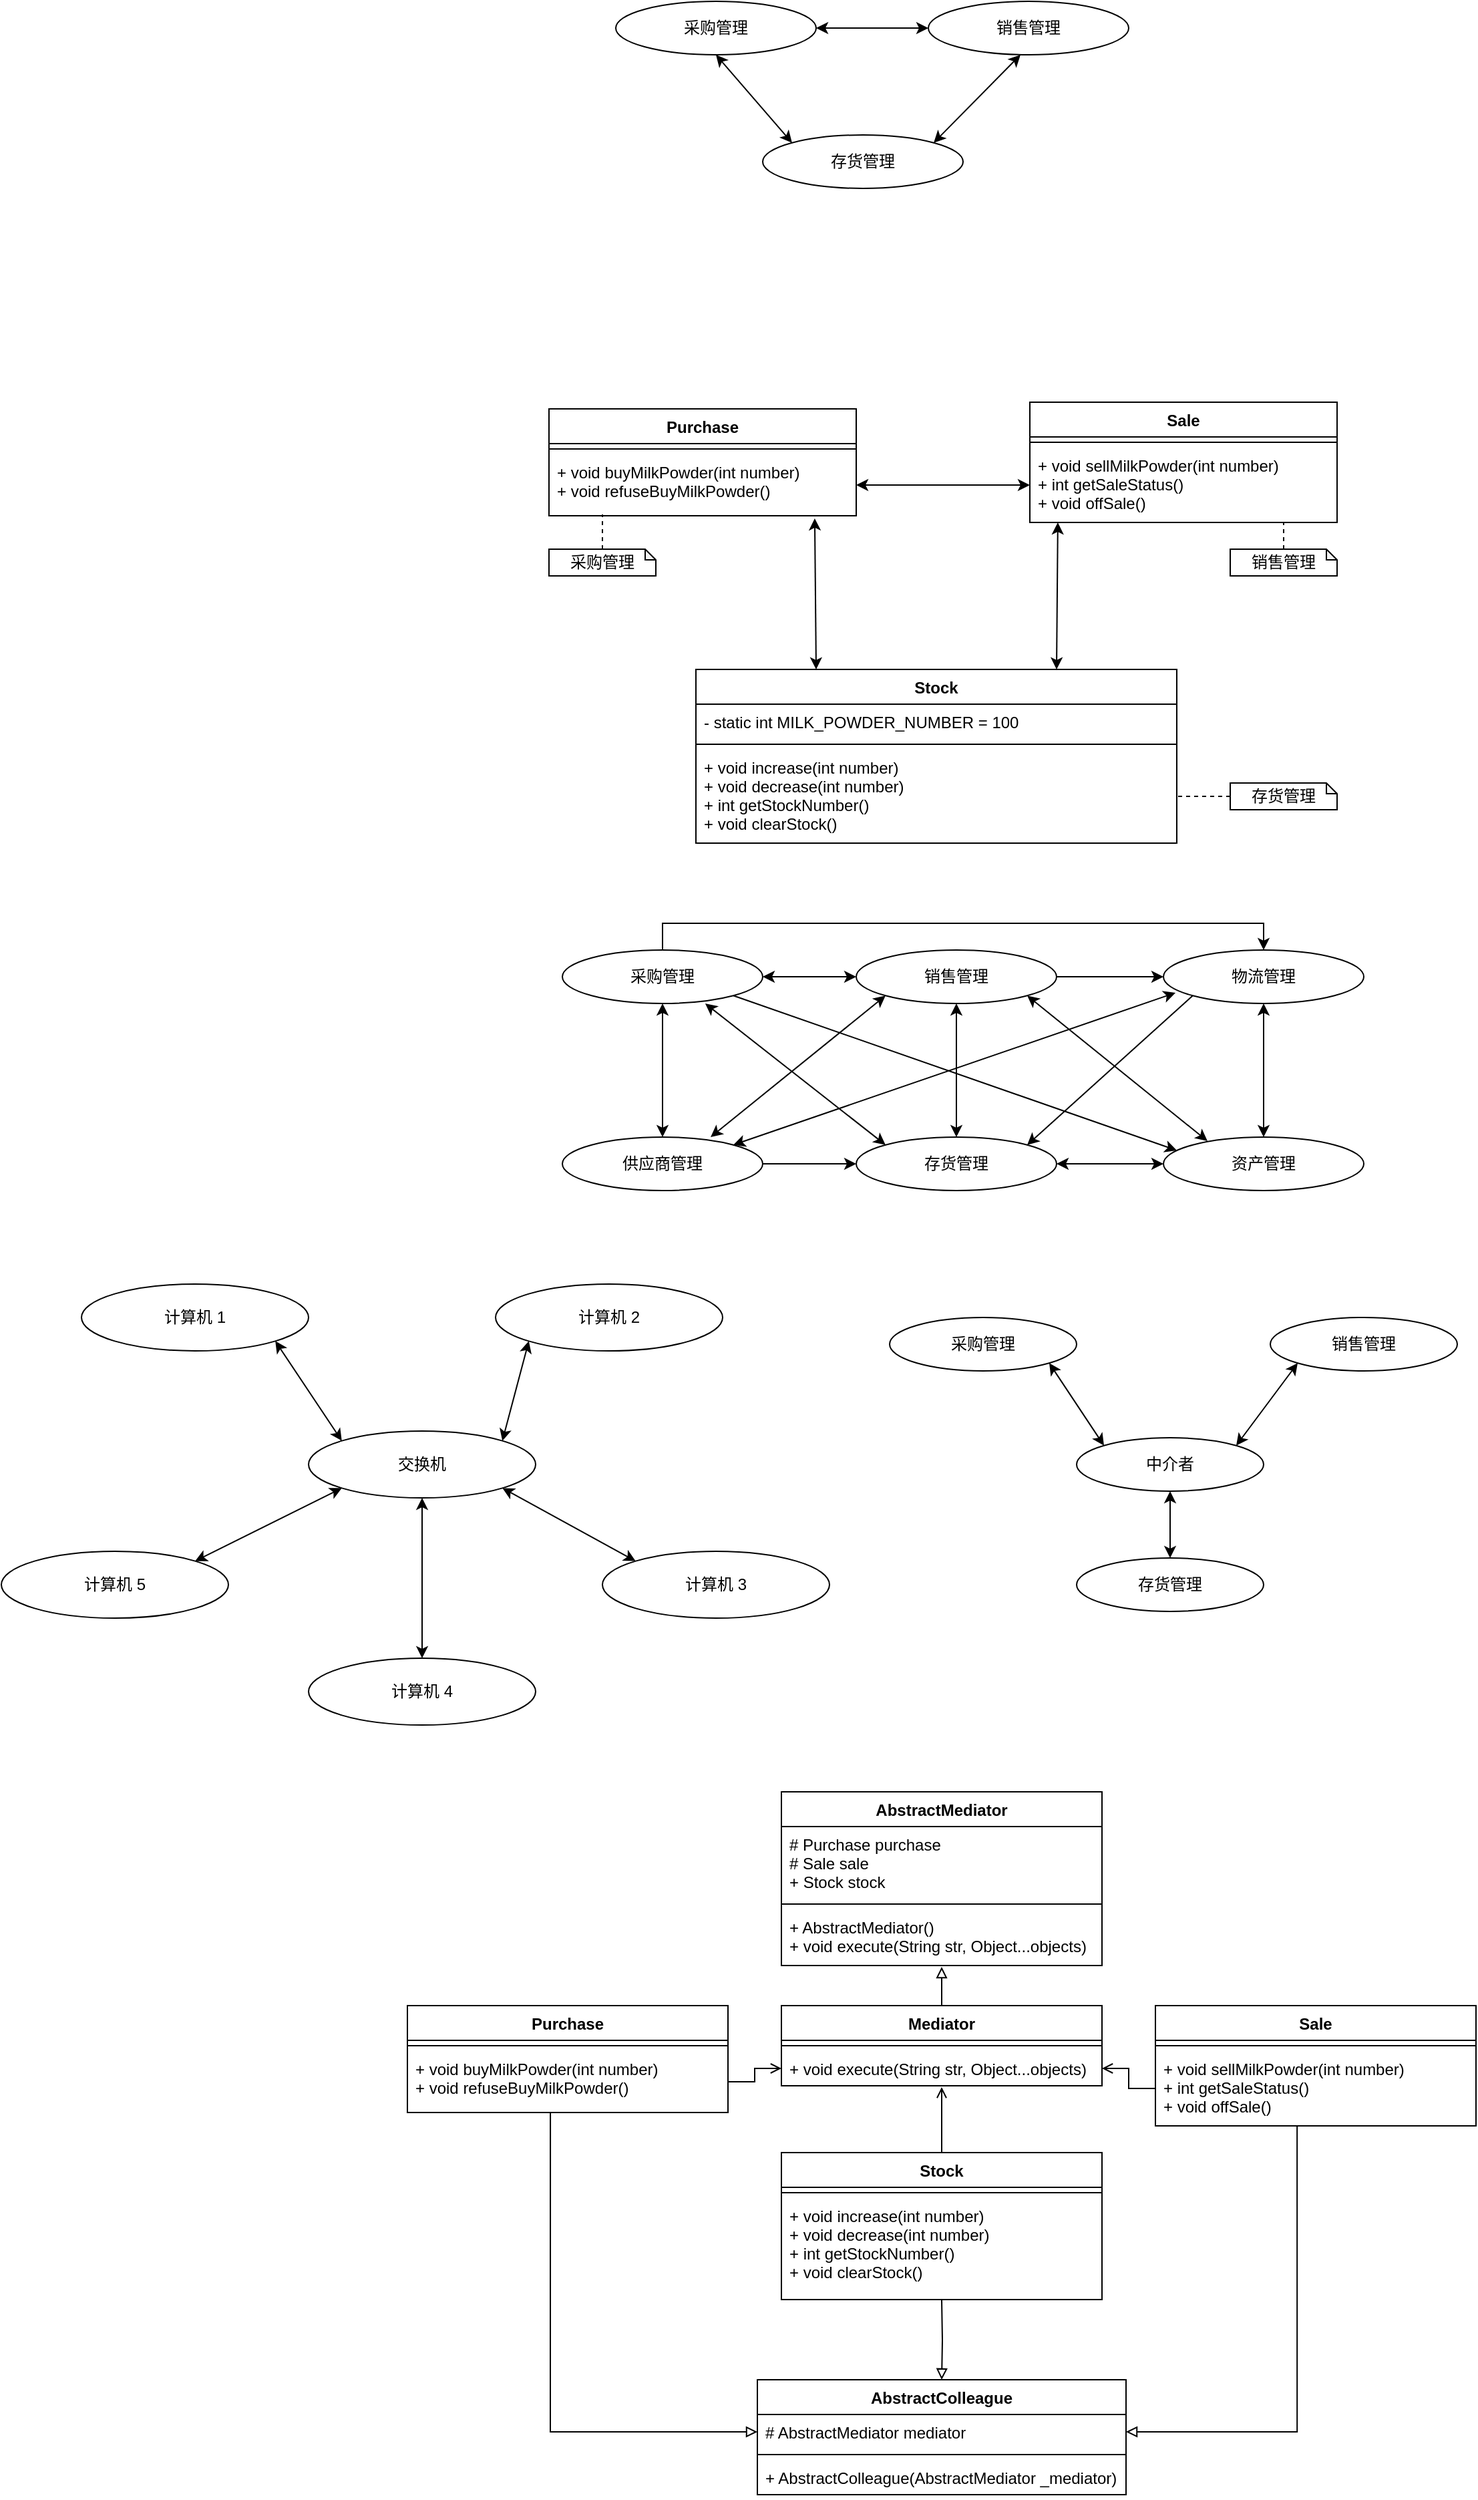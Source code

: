 <mxfile version="15.4.0" type="device"><diagram id="sCrCUdc8x4Oq8jGEpbN9" name="第 1 页"><mxGraphModel dx="1933" dy="997" grid="1" gridSize="10" guides="1" tooltips="1" connect="1" arrows="1" fold="1" page="1" pageScale="1" pageWidth="827" pageHeight="1169" math="0" shadow="0"><root><mxCell id="0"/><mxCell id="1" parent="0"/><mxCell id="Zs48E57jECgjdJ1TAyNr-6" style="edgeStyle=none;rounded=0;orthogonalLoop=1;jettySize=auto;html=1;exitX=0.5;exitY=1;exitDx=0;exitDy=0;entryX=0;entryY=0;entryDx=0;entryDy=0;startArrow=classic;startFill=1;" parent="1" source="Zs48E57jECgjdJ1TAyNr-1" target="Zs48E57jECgjdJ1TAyNr-3" edge="1"><mxGeometry relative="1" as="geometry"/></mxCell><mxCell id="Zs48E57jECgjdJ1TAyNr-7" style="edgeStyle=none;rounded=0;orthogonalLoop=1;jettySize=auto;html=1;exitX=1;exitY=0.5;exitDx=0;exitDy=0;entryX=0;entryY=0.5;entryDx=0;entryDy=0;startArrow=classic;startFill=1;" parent="1" source="Zs48E57jECgjdJ1TAyNr-1" target="Zs48E57jECgjdJ1TAyNr-2" edge="1"><mxGeometry relative="1" as="geometry"/></mxCell><mxCell id="Zs48E57jECgjdJ1TAyNr-1" value="采购管理" style="ellipse;whiteSpace=wrap;html=1;" parent="1" vertex="1"><mxGeometry x="170" y="70" width="150" height="40" as="geometry"/></mxCell><mxCell id="Zs48E57jECgjdJ1TAyNr-2" value="销售管理" style="ellipse;whiteSpace=wrap;html=1;" parent="1" vertex="1"><mxGeometry x="404" y="70" width="150" height="40" as="geometry"/></mxCell><mxCell id="Zs48E57jECgjdJ1TAyNr-5" style="rounded=0;orthogonalLoop=1;jettySize=auto;html=1;exitX=1;exitY=0;exitDx=0;exitDy=0;entryX=0.46;entryY=1;entryDx=0;entryDy=0;entryPerimeter=0;startArrow=classic;startFill=1;" parent="1" source="Zs48E57jECgjdJ1TAyNr-3" target="Zs48E57jECgjdJ1TAyNr-2" edge="1"><mxGeometry relative="1" as="geometry"/></mxCell><mxCell id="Zs48E57jECgjdJ1TAyNr-3" value="存货管理" style="ellipse;whiteSpace=wrap;html=1;" parent="1" vertex="1"><mxGeometry x="280" y="170" width="150" height="40" as="geometry"/></mxCell><mxCell id="Zs48E57jECgjdJ1TAyNr-8" value="Purchase" style="swimlane;fontStyle=1;align=center;verticalAlign=top;childLayout=stackLayout;horizontal=1;startSize=26;horizontalStack=0;resizeParent=1;resizeParentMax=0;resizeLast=0;collapsible=1;marginBottom=0;" parent="1" vertex="1"><mxGeometry x="120" y="375" width="230" height="80" as="geometry"/></mxCell><mxCell id="Zs48E57jECgjdJ1TAyNr-10" value="" style="line;strokeWidth=1;fillColor=none;align=left;verticalAlign=middle;spacingTop=-1;spacingLeft=3;spacingRight=3;rotatable=0;labelPosition=right;points=[];portConstraint=eastwest;" parent="Zs48E57jECgjdJ1TAyNr-8" vertex="1"><mxGeometry y="26" width="230" height="8" as="geometry"/></mxCell><mxCell id="Zs48E57jECgjdJ1TAyNr-11" value="+ void buyMilkPowder(int number)&#10;+ void refuseBuyMilkPowder()" style="text;strokeColor=none;fillColor=none;align=left;verticalAlign=top;spacingLeft=4;spacingRight=4;overflow=hidden;rotatable=0;points=[[0,0.5],[1,0.5]];portConstraint=eastwest;" parent="Zs48E57jECgjdJ1TAyNr-8" vertex="1"><mxGeometry y="34" width="230" height="46" as="geometry"/></mxCell><mxCell id="Zs48E57jECgjdJ1TAyNr-12" value="Sale" style="swimlane;fontStyle=1;align=center;verticalAlign=top;childLayout=stackLayout;horizontal=1;startSize=26;horizontalStack=0;resizeParent=1;resizeParentMax=0;resizeLast=0;collapsible=1;marginBottom=0;" parent="1" vertex="1"><mxGeometry x="480" y="370" width="230" height="90" as="geometry"/></mxCell><mxCell id="Zs48E57jECgjdJ1TAyNr-13" value="" style="line;strokeWidth=1;fillColor=none;align=left;verticalAlign=middle;spacingTop=-1;spacingLeft=3;spacingRight=3;rotatable=0;labelPosition=right;points=[];portConstraint=eastwest;" parent="Zs48E57jECgjdJ1TAyNr-12" vertex="1"><mxGeometry y="26" width="230" height="8" as="geometry"/></mxCell><mxCell id="Zs48E57jECgjdJ1TAyNr-14" value="+ void sellMilkPowder(int number)&#10;+ int getSaleStatus()&#10;+ void offSale()" style="text;strokeColor=none;fillColor=none;align=left;verticalAlign=top;spacingLeft=4;spacingRight=4;overflow=hidden;rotatable=0;points=[[0,0.5],[1,0.5]];portConstraint=eastwest;" parent="Zs48E57jECgjdJ1TAyNr-12" vertex="1"><mxGeometry y="34" width="230" height="56" as="geometry"/></mxCell><mxCell id="Zs48E57jECgjdJ1TAyNr-23" style="edgeStyle=none;rounded=0;orthogonalLoop=1;jettySize=auto;html=1;exitX=0.75;exitY=0;exitDx=0;exitDy=0;entryX=0.091;entryY=1;entryDx=0;entryDy=0;entryPerimeter=0;startArrow=classic;startFill=1;" parent="1" source="Zs48E57jECgjdJ1TAyNr-18" target="Zs48E57jECgjdJ1TAyNr-14" edge="1"><mxGeometry relative="1" as="geometry"/></mxCell><mxCell id="Zs48E57jECgjdJ1TAyNr-25" style="edgeStyle=none;rounded=0;orthogonalLoop=1;jettySize=auto;html=1;exitX=0.25;exitY=0;exitDx=0;exitDy=0;entryX=0.865;entryY=1.043;entryDx=0;entryDy=0;entryPerimeter=0;startArrow=classic;startFill=1;" parent="1" source="Zs48E57jECgjdJ1TAyNr-18" target="Zs48E57jECgjdJ1TAyNr-11" edge="1"><mxGeometry relative="1" as="geometry"/></mxCell><mxCell id="Zs48E57jECgjdJ1TAyNr-18" value="Stock" style="swimlane;fontStyle=1;align=center;verticalAlign=top;childLayout=stackLayout;horizontal=1;startSize=26;horizontalStack=0;resizeParent=1;resizeParentMax=0;resizeLast=0;collapsible=1;marginBottom=0;" parent="1" vertex="1"><mxGeometry x="230" y="570" width="360" height="130" as="geometry"/></mxCell><mxCell id="Zs48E57jECgjdJ1TAyNr-19" value="- static int MILK_POWDER_NUMBER = 100" style="text;strokeColor=none;fillColor=none;align=left;verticalAlign=top;spacingLeft=4;spacingRight=4;overflow=hidden;rotatable=0;points=[[0,0.5],[1,0.5]];portConstraint=eastwest;" parent="Zs48E57jECgjdJ1TAyNr-18" vertex="1"><mxGeometry y="26" width="360" height="26" as="geometry"/></mxCell><mxCell id="Zs48E57jECgjdJ1TAyNr-20" value="" style="line;strokeWidth=1;fillColor=none;align=left;verticalAlign=middle;spacingTop=-1;spacingLeft=3;spacingRight=3;rotatable=0;labelPosition=right;points=[];portConstraint=eastwest;" parent="Zs48E57jECgjdJ1TAyNr-18" vertex="1"><mxGeometry y="52" width="360" height="8" as="geometry"/></mxCell><mxCell id="Zs48E57jECgjdJ1TAyNr-21" value="+ void increase(int number)&#10;+ void decrease(int number)&#10;+ int getStockNumber()&#10;+ void clearStock()" style="text;strokeColor=none;fillColor=none;align=left;verticalAlign=top;spacingLeft=4;spacingRight=4;overflow=hidden;rotatable=0;points=[[0,0.5],[1,0.5]];portConstraint=eastwest;" parent="Zs48E57jECgjdJ1TAyNr-18" vertex="1"><mxGeometry y="60" width="360" height="70" as="geometry"/></mxCell><mxCell id="Zs48E57jECgjdJ1TAyNr-22" style="edgeStyle=none;rounded=0;orthogonalLoop=1;jettySize=auto;html=1;exitX=1;exitY=0.5;exitDx=0;exitDy=0;startArrow=classic;startFill=1;" parent="1" source="Zs48E57jECgjdJ1TAyNr-11" target="Zs48E57jECgjdJ1TAyNr-14" edge="1"><mxGeometry relative="1" as="geometry"/></mxCell><mxCell id="Zs48E57jECgjdJ1TAyNr-29" style="edgeStyle=none;rounded=0;orthogonalLoop=1;jettySize=auto;html=1;exitX=0.5;exitY=0;exitDx=0;exitDy=0;exitPerimeter=0;entryX=0.174;entryY=0.978;entryDx=0;entryDy=0;entryPerimeter=0;startArrow=none;startFill=0;dashed=1;endArrow=none;endFill=0;" parent="1" source="Zs48E57jECgjdJ1TAyNr-28" target="Zs48E57jECgjdJ1TAyNr-11" edge="1"><mxGeometry relative="1" as="geometry"/></mxCell><mxCell id="Zs48E57jECgjdJ1TAyNr-28" value="采购管理" style="shape=note;whiteSpace=wrap;html=1;backgroundOutline=1;darkOpacity=0.05;size=8;" parent="1" vertex="1"><mxGeometry x="120" y="480" width="80" height="20" as="geometry"/></mxCell><mxCell id="Zs48E57jECgjdJ1TAyNr-32" style="edgeStyle=none;rounded=0;orthogonalLoop=1;jettySize=auto;html=1;exitX=0.5;exitY=0;exitDx=0;exitDy=0;exitPerimeter=0;entryX=0.826;entryY=1;entryDx=0;entryDy=0;entryPerimeter=0;dashed=1;startArrow=none;startFill=0;endArrow=none;endFill=0;" parent="1" source="Zs48E57jECgjdJ1TAyNr-30" target="Zs48E57jECgjdJ1TAyNr-14" edge="1"><mxGeometry relative="1" as="geometry"/></mxCell><mxCell id="Zs48E57jECgjdJ1TAyNr-30" value="销售管理" style="shape=note;whiteSpace=wrap;html=1;backgroundOutline=1;darkOpacity=0.05;size=8;" parent="1" vertex="1"><mxGeometry x="630" y="480" width="80" height="20" as="geometry"/></mxCell><mxCell id="Zs48E57jECgjdJ1TAyNr-33" style="edgeStyle=none;rounded=0;orthogonalLoop=1;jettySize=auto;html=1;exitX=0;exitY=0.5;exitDx=0;exitDy=0;exitPerimeter=0;entryX=1;entryY=0.5;entryDx=0;entryDy=0;dashed=1;startArrow=none;startFill=0;endArrow=none;endFill=0;" parent="1" source="Zs48E57jECgjdJ1TAyNr-31" target="Zs48E57jECgjdJ1TAyNr-21" edge="1"><mxGeometry relative="1" as="geometry"/></mxCell><mxCell id="Zs48E57jECgjdJ1TAyNr-31" value="存货管理" style="shape=note;whiteSpace=wrap;html=1;backgroundOutline=1;darkOpacity=0.05;size=8;" parent="1" vertex="1"><mxGeometry x="630" y="655" width="80" height="20" as="geometry"/></mxCell><mxCell id="59_qnsPRVaMqmeDLjK7_-13" style="edgeStyle=orthogonalEdgeStyle;rounded=0;orthogonalLoop=1;jettySize=auto;html=1;exitX=0.5;exitY=0;exitDx=0;exitDy=0;entryX=0.5;entryY=0;entryDx=0;entryDy=0;startArrow=none;startFill=0;" edge="1" parent="1" source="59_qnsPRVaMqmeDLjK7_-3" target="59_qnsPRVaMqmeDLjK7_-6"><mxGeometry relative="1" as="geometry"/></mxCell><mxCell id="59_qnsPRVaMqmeDLjK7_-16" style="edgeStyle=none;rounded=0;orthogonalLoop=1;jettySize=auto;html=1;exitX=1;exitY=1;exitDx=0;exitDy=0;entryX=0.067;entryY=0.25;entryDx=0;entryDy=0;entryPerimeter=0;startArrow=none;startFill=0;" edge="1" parent="1" source="59_qnsPRVaMqmeDLjK7_-3" target="59_qnsPRVaMqmeDLjK7_-9"><mxGeometry relative="1" as="geometry"/></mxCell><mxCell id="59_qnsPRVaMqmeDLjK7_-17" style="edgeStyle=none;rounded=0;orthogonalLoop=1;jettySize=auto;html=1;exitX=0.5;exitY=1;exitDx=0;exitDy=0;entryX=0.5;entryY=0;entryDx=0;entryDy=0;startArrow=classic;startFill=1;" edge="1" parent="1" source="59_qnsPRVaMqmeDLjK7_-3" target="59_qnsPRVaMqmeDLjK7_-7"><mxGeometry relative="1" as="geometry"/></mxCell><mxCell id="59_qnsPRVaMqmeDLjK7_-18" style="edgeStyle=none;rounded=0;orthogonalLoop=1;jettySize=auto;html=1;exitX=1;exitY=0.5;exitDx=0;exitDy=0;startArrow=classic;startFill=1;" edge="1" parent="1" source="59_qnsPRVaMqmeDLjK7_-3" target="59_qnsPRVaMqmeDLjK7_-4"><mxGeometry relative="1" as="geometry"/></mxCell><mxCell id="59_qnsPRVaMqmeDLjK7_-3" value="采购管理" style="ellipse;whiteSpace=wrap;html=1;" vertex="1" parent="1"><mxGeometry x="130" y="780" width="150" height="40" as="geometry"/></mxCell><mxCell id="59_qnsPRVaMqmeDLjK7_-14" style="edgeStyle=orthogonalEdgeStyle;rounded=0;orthogonalLoop=1;jettySize=auto;html=1;exitX=1;exitY=0.5;exitDx=0;exitDy=0;entryX=0;entryY=0.5;entryDx=0;entryDy=0;startArrow=none;startFill=0;" edge="1" parent="1" source="59_qnsPRVaMqmeDLjK7_-4" target="59_qnsPRVaMqmeDLjK7_-6"><mxGeometry relative="1" as="geometry"/></mxCell><mxCell id="59_qnsPRVaMqmeDLjK7_-20" style="edgeStyle=none;rounded=0;orthogonalLoop=1;jettySize=auto;html=1;exitX=0.5;exitY=1;exitDx=0;exitDy=0;entryX=0.5;entryY=0;entryDx=0;entryDy=0;startArrow=classic;startFill=1;" edge="1" parent="1" source="59_qnsPRVaMqmeDLjK7_-4" target="59_qnsPRVaMqmeDLjK7_-8"><mxGeometry relative="1" as="geometry"/></mxCell><mxCell id="59_qnsPRVaMqmeDLjK7_-24" style="edgeStyle=none;rounded=0;orthogonalLoop=1;jettySize=auto;html=1;exitX=1;exitY=1;exitDx=0;exitDy=0;entryX=0.22;entryY=0.075;entryDx=0;entryDy=0;entryPerimeter=0;startArrow=classic;startFill=1;" edge="1" parent="1" source="59_qnsPRVaMqmeDLjK7_-4" target="59_qnsPRVaMqmeDLjK7_-9"><mxGeometry relative="1" as="geometry"/></mxCell><mxCell id="59_qnsPRVaMqmeDLjK7_-4" value="销售管理" style="ellipse;whiteSpace=wrap;html=1;" vertex="1" parent="1"><mxGeometry x="350" y="780" width="150" height="40" as="geometry"/></mxCell><mxCell id="59_qnsPRVaMqmeDLjK7_-15" style="rounded=0;orthogonalLoop=1;jettySize=auto;html=1;exitX=0;exitY=1;exitDx=0;exitDy=0;entryX=1;entryY=0;entryDx=0;entryDy=0;startArrow=none;startFill=0;" edge="1" parent="1" source="59_qnsPRVaMqmeDLjK7_-6" target="59_qnsPRVaMqmeDLjK7_-8"><mxGeometry relative="1" as="geometry"/></mxCell><mxCell id="59_qnsPRVaMqmeDLjK7_-23" style="edgeStyle=none;rounded=0;orthogonalLoop=1;jettySize=auto;html=1;exitX=0.5;exitY=1;exitDx=0;exitDy=0;entryX=0.5;entryY=0;entryDx=0;entryDy=0;startArrow=classic;startFill=1;" edge="1" parent="1" source="59_qnsPRVaMqmeDLjK7_-6" target="59_qnsPRVaMqmeDLjK7_-9"><mxGeometry relative="1" as="geometry"/></mxCell><mxCell id="59_qnsPRVaMqmeDLjK7_-6" value="物流管理" style="ellipse;whiteSpace=wrap;html=1;" vertex="1" parent="1"><mxGeometry x="580" y="780" width="150" height="40" as="geometry"/></mxCell><mxCell id="59_qnsPRVaMqmeDLjK7_-12" style="edgeStyle=orthogonalEdgeStyle;rounded=0;orthogonalLoop=1;jettySize=auto;html=1;exitX=1;exitY=0.5;exitDx=0;exitDy=0;entryX=0;entryY=0.5;entryDx=0;entryDy=0;startArrow=none;startFill=0;" edge="1" parent="1" source="59_qnsPRVaMqmeDLjK7_-7" target="59_qnsPRVaMqmeDLjK7_-8"><mxGeometry relative="1" as="geometry"/></mxCell><mxCell id="59_qnsPRVaMqmeDLjK7_-21" style="edgeStyle=none;rounded=0;orthogonalLoop=1;jettySize=auto;html=1;exitX=0.74;exitY=0;exitDx=0;exitDy=0;entryX=0;entryY=1;entryDx=0;entryDy=0;startArrow=classic;startFill=1;exitPerimeter=0;" edge="1" parent="1" source="59_qnsPRVaMqmeDLjK7_-7" target="59_qnsPRVaMqmeDLjK7_-4"><mxGeometry relative="1" as="geometry"/></mxCell><mxCell id="59_qnsPRVaMqmeDLjK7_-22" style="edgeStyle=none;rounded=0;orthogonalLoop=1;jettySize=auto;html=1;exitX=1;exitY=0;exitDx=0;exitDy=0;entryX=0.06;entryY=0.8;entryDx=0;entryDy=0;entryPerimeter=0;startArrow=classic;startFill=1;" edge="1" parent="1" source="59_qnsPRVaMqmeDLjK7_-7" target="59_qnsPRVaMqmeDLjK7_-6"><mxGeometry relative="1" as="geometry"/></mxCell><mxCell id="59_qnsPRVaMqmeDLjK7_-7" value="供应商管理" style="ellipse;whiteSpace=wrap;html=1;" vertex="1" parent="1"><mxGeometry x="130" y="920" width="150" height="40" as="geometry"/></mxCell><mxCell id="59_qnsPRVaMqmeDLjK7_-10" style="edgeStyle=orthogonalEdgeStyle;rounded=0;orthogonalLoop=1;jettySize=auto;html=1;exitX=1;exitY=0.5;exitDx=0;exitDy=0;entryX=0;entryY=0.5;entryDx=0;entryDy=0;startArrow=classic;startFill=1;" edge="1" parent="1" source="59_qnsPRVaMqmeDLjK7_-8" target="59_qnsPRVaMqmeDLjK7_-9"><mxGeometry relative="1" as="geometry"/></mxCell><mxCell id="59_qnsPRVaMqmeDLjK7_-19" style="edgeStyle=none;rounded=0;orthogonalLoop=1;jettySize=auto;html=1;exitX=0;exitY=0;exitDx=0;exitDy=0;entryX=0.713;entryY=1;entryDx=0;entryDy=0;entryPerimeter=0;startArrow=classic;startFill=1;" edge="1" parent="1" source="59_qnsPRVaMqmeDLjK7_-8" target="59_qnsPRVaMqmeDLjK7_-3"><mxGeometry relative="1" as="geometry"/></mxCell><mxCell id="59_qnsPRVaMqmeDLjK7_-8" value="存货管理" style="ellipse;whiteSpace=wrap;html=1;" vertex="1" parent="1"><mxGeometry x="350" y="920" width="150" height="40" as="geometry"/></mxCell><mxCell id="59_qnsPRVaMqmeDLjK7_-9" value="资产管理" style="ellipse;whiteSpace=wrap;html=1;" vertex="1" parent="1"><mxGeometry x="580" y="920" width="150" height="40" as="geometry"/></mxCell><mxCell id="59_qnsPRVaMqmeDLjK7_-31" style="edgeStyle=none;rounded=0;orthogonalLoop=1;jettySize=auto;html=1;exitX=0.5;exitY=1;exitDx=0;exitDy=0;entryX=0.5;entryY=0;entryDx=0;entryDy=0;startArrow=classic;startFill=1;" edge="1" parent="1" source="59_qnsPRVaMqmeDLjK7_-25" target="59_qnsPRVaMqmeDLjK7_-30"><mxGeometry relative="1" as="geometry"/></mxCell><mxCell id="59_qnsPRVaMqmeDLjK7_-35" style="edgeStyle=none;rounded=0;orthogonalLoop=1;jettySize=auto;html=1;exitX=1;exitY=1;exitDx=0;exitDy=0;entryX=0;entryY=0;entryDx=0;entryDy=0;startArrow=classic;startFill=1;" edge="1" parent="1" source="59_qnsPRVaMqmeDLjK7_-25" target="59_qnsPRVaMqmeDLjK7_-28"><mxGeometry relative="1" as="geometry"/></mxCell><mxCell id="59_qnsPRVaMqmeDLjK7_-25" value="交换机" style="ellipse;whiteSpace=wrap;html=1;" vertex="1" parent="1"><mxGeometry x="-60" y="1140" width="170" height="50" as="geometry"/></mxCell><mxCell id="59_qnsPRVaMqmeDLjK7_-33" style="edgeStyle=none;rounded=0;orthogonalLoop=1;jettySize=auto;html=1;exitX=1;exitY=1;exitDx=0;exitDy=0;entryX=0;entryY=0;entryDx=0;entryDy=0;startArrow=classic;startFill=1;" edge="1" parent="1" source="59_qnsPRVaMqmeDLjK7_-26" target="59_qnsPRVaMqmeDLjK7_-25"><mxGeometry relative="1" as="geometry"/></mxCell><mxCell id="59_qnsPRVaMqmeDLjK7_-26" value="计算机 1" style="ellipse;whiteSpace=wrap;html=1;" vertex="1" parent="1"><mxGeometry x="-230" y="1030" width="170" height="50" as="geometry"/></mxCell><mxCell id="59_qnsPRVaMqmeDLjK7_-34" style="edgeStyle=none;rounded=0;orthogonalLoop=1;jettySize=auto;html=1;exitX=0;exitY=1;exitDx=0;exitDy=0;entryX=1;entryY=0;entryDx=0;entryDy=0;startArrow=classic;startFill=1;" edge="1" parent="1" source="59_qnsPRVaMqmeDLjK7_-27" target="59_qnsPRVaMqmeDLjK7_-25"><mxGeometry relative="1" as="geometry"/></mxCell><mxCell id="59_qnsPRVaMqmeDLjK7_-27" value="计算机 2" style="ellipse;whiteSpace=wrap;html=1;" vertex="1" parent="1"><mxGeometry x="80" y="1030" width="170" height="50" as="geometry"/></mxCell><mxCell id="59_qnsPRVaMqmeDLjK7_-28" value="计算机 3" style="ellipse;whiteSpace=wrap;html=1;" vertex="1" parent="1"><mxGeometry x="160" y="1230" width="170" height="50" as="geometry"/></mxCell><mxCell id="59_qnsPRVaMqmeDLjK7_-32" style="edgeStyle=none;rounded=0;orthogonalLoop=1;jettySize=auto;html=1;exitX=1;exitY=0;exitDx=0;exitDy=0;entryX=0;entryY=1;entryDx=0;entryDy=0;startArrow=classic;startFill=1;" edge="1" parent="1" source="59_qnsPRVaMqmeDLjK7_-29" target="59_qnsPRVaMqmeDLjK7_-25"><mxGeometry relative="1" as="geometry"/></mxCell><mxCell id="59_qnsPRVaMqmeDLjK7_-29" value="计算机 5" style="ellipse;whiteSpace=wrap;html=1;" vertex="1" parent="1"><mxGeometry x="-290" y="1230" width="170" height="50" as="geometry"/></mxCell><mxCell id="59_qnsPRVaMqmeDLjK7_-30" value="计算机 4" style="ellipse;whiteSpace=wrap;html=1;" vertex="1" parent="1"><mxGeometry x="-60" y="1310" width="170" height="50" as="geometry"/></mxCell><mxCell id="59_qnsPRVaMqmeDLjK7_-40" style="edgeStyle=none;rounded=0;orthogonalLoop=1;jettySize=auto;html=1;exitX=0.5;exitY=1;exitDx=0;exitDy=0;entryX=0.5;entryY=0;entryDx=0;entryDy=0;startArrow=classic;startFill=1;" edge="1" parent="1" source="59_qnsPRVaMqmeDLjK7_-36" target="59_qnsPRVaMqmeDLjK7_-39"><mxGeometry relative="1" as="geometry"/></mxCell><mxCell id="59_qnsPRVaMqmeDLjK7_-36" value="中介者" style="ellipse;whiteSpace=wrap;html=1;" vertex="1" parent="1"><mxGeometry x="515" y="1145" width="140" height="40" as="geometry"/></mxCell><mxCell id="59_qnsPRVaMqmeDLjK7_-42" style="edgeStyle=none;rounded=0;orthogonalLoop=1;jettySize=auto;html=1;exitX=1;exitY=1;exitDx=0;exitDy=0;entryX=0;entryY=0;entryDx=0;entryDy=0;startArrow=classic;startFill=1;" edge="1" parent="1" source="59_qnsPRVaMqmeDLjK7_-37" target="59_qnsPRVaMqmeDLjK7_-36"><mxGeometry relative="1" as="geometry"/></mxCell><mxCell id="59_qnsPRVaMqmeDLjK7_-37" value="采购管理" style="ellipse;whiteSpace=wrap;html=1;" vertex="1" parent="1"><mxGeometry x="375" y="1055" width="140" height="40" as="geometry"/></mxCell><mxCell id="59_qnsPRVaMqmeDLjK7_-41" style="edgeStyle=none;rounded=0;orthogonalLoop=1;jettySize=auto;html=1;exitX=0;exitY=1;exitDx=0;exitDy=0;entryX=1;entryY=0;entryDx=0;entryDy=0;startArrow=classic;startFill=1;" edge="1" parent="1" source="59_qnsPRVaMqmeDLjK7_-38" target="59_qnsPRVaMqmeDLjK7_-36"><mxGeometry relative="1" as="geometry"/></mxCell><mxCell id="59_qnsPRVaMqmeDLjK7_-38" value="销售管理" style="ellipse;whiteSpace=wrap;html=1;" vertex="1" parent="1"><mxGeometry x="660" y="1055" width="140" height="40" as="geometry"/></mxCell><mxCell id="59_qnsPRVaMqmeDLjK7_-39" value="存货管理" style="ellipse;whiteSpace=wrap;html=1;" vertex="1" parent="1"><mxGeometry x="515" y="1235" width="140" height="40" as="geometry"/></mxCell><mxCell id="59_qnsPRVaMqmeDLjK7_-43" value="AbstractMediator" style="swimlane;fontStyle=1;align=center;verticalAlign=top;childLayout=stackLayout;horizontal=1;startSize=26;horizontalStack=0;resizeParent=1;resizeParentMax=0;resizeLast=0;collapsible=1;marginBottom=0;" vertex="1" parent="1"><mxGeometry x="294" y="1410" width="240" height="130" as="geometry"/></mxCell><mxCell id="59_qnsPRVaMqmeDLjK7_-44" value="# Purchase purchase&#10;# Sale sale&#10;+ Stock stock" style="text;strokeColor=none;fillColor=none;align=left;verticalAlign=top;spacingLeft=4;spacingRight=4;overflow=hidden;rotatable=0;points=[[0,0.5],[1,0.5]];portConstraint=eastwest;" vertex="1" parent="59_qnsPRVaMqmeDLjK7_-43"><mxGeometry y="26" width="240" height="54" as="geometry"/></mxCell><mxCell id="59_qnsPRVaMqmeDLjK7_-45" value="" style="line;strokeWidth=1;fillColor=none;align=left;verticalAlign=middle;spacingTop=-1;spacingLeft=3;spacingRight=3;rotatable=0;labelPosition=right;points=[];portConstraint=eastwest;" vertex="1" parent="59_qnsPRVaMqmeDLjK7_-43"><mxGeometry y="80" width="240" height="8" as="geometry"/></mxCell><mxCell id="59_qnsPRVaMqmeDLjK7_-46" value="+ AbstractMediator()&#10;+ void execute(String str, Object...objects)" style="text;strokeColor=none;fillColor=none;align=left;verticalAlign=top;spacingLeft=4;spacingRight=4;overflow=hidden;rotatable=0;points=[[0,0.5],[1,0.5]];portConstraint=eastwest;" vertex="1" parent="59_qnsPRVaMqmeDLjK7_-43"><mxGeometry y="88" width="240" height="42" as="geometry"/></mxCell><mxCell id="59_qnsPRVaMqmeDLjK7_-72" style="edgeStyle=orthogonalEdgeStyle;rounded=0;orthogonalLoop=1;jettySize=auto;html=1;exitX=0.5;exitY=0;exitDx=0;exitDy=0;entryX=0.5;entryY=1.024;entryDx=0;entryDy=0;entryPerimeter=0;startArrow=none;startFill=0;endArrow=block;endFill=0;" edge="1" parent="1" source="59_qnsPRVaMqmeDLjK7_-51" target="59_qnsPRVaMqmeDLjK7_-46"><mxGeometry relative="1" as="geometry"/></mxCell><mxCell id="59_qnsPRVaMqmeDLjK7_-51" value="Mediator" style="swimlane;fontStyle=1;align=center;verticalAlign=top;childLayout=stackLayout;horizontal=1;startSize=26;horizontalStack=0;resizeParent=1;resizeParentMax=0;resizeLast=0;collapsible=1;marginBottom=0;" vertex="1" parent="1"><mxGeometry x="294" y="1570" width="240" height="60" as="geometry"/></mxCell><mxCell id="59_qnsPRVaMqmeDLjK7_-53" value="" style="line;strokeWidth=1;fillColor=none;align=left;verticalAlign=middle;spacingTop=-1;spacingLeft=3;spacingRight=3;rotatable=0;labelPosition=right;points=[];portConstraint=eastwest;" vertex="1" parent="59_qnsPRVaMqmeDLjK7_-51"><mxGeometry y="26" width="240" height="8" as="geometry"/></mxCell><mxCell id="59_qnsPRVaMqmeDLjK7_-54" value="+ void execute(String str, Object...objects)" style="text;strokeColor=none;fillColor=none;align=left;verticalAlign=top;spacingLeft=4;spacingRight=4;overflow=hidden;rotatable=0;points=[[0,0.5],[1,0.5]];portConstraint=eastwest;" vertex="1" parent="59_qnsPRVaMqmeDLjK7_-51"><mxGeometry y="34" width="240" height="26" as="geometry"/></mxCell><mxCell id="59_qnsPRVaMqmeDLjK7_-55" value="Purchase" style="swimlane;fontStyle=1;align=center;verticalAlign=top;childLayout=stackLayout;horizontal=1;startSize=26;horizontalStack=0;resizeParent=1;resizeParentMax=0;resizeLast=0;collapsible=1;marginBottom=0;" vertex="1" parent="1"><mxGeometry x="14" y="1570" width="240" height="80" as="geometry"/></mxCell><mxCell id="59_qnsPRVaMqmeDLjK7_-56" value="" style="line;strokeWidth=1;fillColor=none;align=left;verticalAlign=middle;spacingTop=-1;spacingLeft=3;spacingRight=3;rotatable=0;labelPosition=right;points=[];portConstraint=eastwest;" vertex="1" parent="59_qnsPRVaMqmeDLjK7_-55"><mxGeometry y="26" width="240" height="8" as="geometry"/></mxCell><mxCell id="59_qnsPRVaMqmeDLjK7_-57" value="+ void buyMilkPowder(int number)&#10;+ void refuseBuyMilkPowder()" style="text;strokeColor=none;fillColor=none;align=left;verticalAlign=top;spacingLeft=4;spacingRight=4;overflow=hidden;rotatable=0;points=[[0,0.5],[1,0.5]];portConstraint=eastwest;" vertex="1" parent="59_qnsPRVaMqmeDLjK7_-55"><mxGeometry y="34" width="240" height="46" as="geometry"/></mxCell><mxCell id="59_qnsPRVaMqmeDLjK7_-58" value="Sale" style="swimlane;fontStyle=1;align=center;verticalAlign=top;childLayout=stackLayout;horizontal=1;startSize=26;horizontalStack=0;resizeParent=1;resizeParentMax=0;resizeLast=0;collapsible=1;marginBottom=0;" vertex="1" parent="1"><mxGeometry x="574" y="1570" width="240" height="90" as="geometry"/></mxCell><mxCell id="59_qnsPRVaMqmeDLjK7_-59" value="" style="line;strokeWidth=1;fillColor=none;align=left;verticalAlign=middle;spacingTop=-1;spacingLeft=3;spacingRight=3;rotatable=0;labelPosition=right;points=[];portConstraint=eastwest;" vertex="1" parent="59_qnsPRVaMqmeDLjK7_-58"><mxGeometry y="26" width="240" height="8" as="geometry"/></mxCell><mxCell id="59_qnsPRVaMqmeDLjK7_-60" value="+ void sellMilkPowder(int number)&#10;+ int getSaleStatus()&#10;+ void offSale()" style="text;strokeColor=none;fillColor=none;align=left;verticalAlign=top;spacingLeft=4;spacingRight=4;overflow=hidden;rotatable=0;points=[[0,0.5],[1,0.5]];portConstraint=eastwest;" vertex="1" parent="59_qnsPRVaMqmeDLjK7_-58"><mxGeometry y="34" width="240" height="56" as="geometry"/></mxCell><mxCell id="59_qnsPRVaMqmeDLjK7_-77" style="edgeStyle=orthogonalEdgeStyle;rounded=0;orthogonalLoop=1;jettySize=auto;html=1;exitX=0.5;exitY=0;exitDx=0;exitDy=0;entryX=0.5;entryY=1.038;entryDx=0;entryDy=0;entryPerimeter=0;startArrow=none;startFill=0;endArrow=open;endFill=0;" edge="1" parent="1" source="59_qnsPRVaMqmeDLjK7_-61" target="59_qnsPRVaMqmeDLjK7_-54"><mxGeometry relative="1" as="geometry"/></mxCell><mxCell id="59_qnsPRVaMqmeDLjK7_-61" value="Stock" style="swimlane;fontStyle=1;align=center;verticalAlign=top;childLayout=stackLayout;horizontal=1;startSize=26;horizontalStack=0;resizeParent=1;resizeParentMax=0;resizeLast=0;collapsible=1;marginBottom=0;" vertex="1" parent="1"><mxGeometry x="294" y="1680" width="240" height="110" as="geometry"/></mxCell><mxCell id="59_qnsPRVaMqmeDLjK7_-62" value="" style="line;strokeWidth=1;fillColor=none;align=left;verticalAlign=middle;spacingTop=-1;spacingLeft=3;spacingRight=3;rotatable=0;labelPosition=right;points=[];portConstraint=eastwest;" vertex="1" parent="59_qnsPRVaMqmeDLjK7_-61"><mxGeometry y="26" width="240" height="8" as="geometry"/></mxCell><mxCell id="59_qnsPRVaMqmeDLjK7_-63" value="+ void increase(int number)&#10;+ void decrease(int number)&#10;+ int getStockNumber()&#10;+ void clearStock()" style="text;strokeColor=none;fillColor=none;align=left;verticalAlign=top;spacingLeft=4;spacingRight=4;overflow=hidden;rotatable=0;points=[[0,0.5],[1,0.5]];portConstraint=eastwest;" vertex="1" parent="59_qnsPRVaMqmeDLjK7_-61"><mxGeometry y="34" width="240" height="76" as="geometry"/></mxCell><mxCell id="59_qnsPRVaMqmeDLjK7_-68" value="AbstractColleague" style="swimlane;fontStyle=1;align=center;verticalAlign=top;childLayout=stackLayout;horizontal=1;startSize=26;horizontalStack=0;resizeParent=1;resizeParentMax=0;resizeLast=0;collapsible=1;marginBottom=0;" vertex="1" parent="1"><mxGeometry x="276" y="1850" width="276" height="86" as="geometry"/></mxCell><mxCell id="59_qnsPRVaMqmeDLjK7_-69" value="# AbstractMediator mediator" style="text;strokeColor=none;fillColor=none;align=left;verticalAlign=top;spacingLeft=4;spacingRight=4;overflow=hidden;rotatable=0;points=[[0,0.5],[1,0.5]];portConstraint=eastwest;" vertex="1" parent="59_qnsPRVaMqmeDLjK7_-68"><mxGeometry y="26" width="276" height="26" as="geometry"/></mxCell><mxCell id="59_qnsPRVaMqmeDLjK7_-70" value="" style="line;strokeWidth=1;fillColor=none;align=left;verticalAlign=middle;spacingTop=-1;spacingLeft=3;spacingRight=3;rotatable=0;labelPosition=right;points=[];portConstraint=eastwest;" vertex="1" parent="59_qnsPRVaMqmeDLjK7_-68"><mxGeometry y="52" width="276" height="8" as="geometry"/></mxCell><mxCell id="59_qnsPRVaMqmeDLjK7_-71" value="+ AbstractColleague(AbstractMediator _mediator)" style="text;strokeColor=none;fillColor=none;align=left;verticalAlign=top;spacingLeft=4;spacingRight=4;overflow=hidden;rotatable=0;points=[[0,0.5],[1,0.5]];portConstraint=eastwest;" vertex="1" parent="59_qnsPRVaMqmeDLjK7_-68"><mxGeometry y="60" width="276" height="26" as="geometry"/></mxCell><mxCell id="59_qnsPRVaMqmeDLjK7_-74" style="edgeStyle=orthogonalEdgeStyle;rounded=0;orthogonalLoop=1;jettySize=auto;html=1;exitX=0.446;exitY=1;exitDx=0;exitDy=0;entryX=0;entryY=0.5;entryDx=0;entryDy=0;startArrow=none;startFill=0;endArrow=block;endFill=0;exitPerimeter=0;" edge="1" parent="1" source="59_qnsPRVaMqmeDLjK7_-57" target="59_qnsPRVaMqmeDLjK7_-69"><mxGeometry relative="1" as="geometry"/></mxCell><mxCell id="59_qnsPRVaMqmeDLjK7_-75" style="edgeStyle=orthogonalEdgeStyle;rounded=0;orthogonalLoop=1;jettySize=auto;html=1;exitX=0.442;exitY=1;exitDx=0;exitDy=0;entryX=1;entryY=0.5;entryDx=0;entryDy=0;startArrow=none;startFill=0;endArrow=block;endFill=0;exitPerimeter=0;" edge="1" parent="1" source="59_qnsPRVaMqmeDLjK7_-60" target="59_qnsPRVaMqmeDLjK7_-69"><mxGeometry relative="1" as="geometry"/></mxCell><mxCell id="59_qnsPRVaMqmeDLjK7_-76" style="edgeStyle=orthogonalEdgeStyle;rounded=0;orthogonalLoop=1;jettySize=auto;html=1;entryX=0.5;entryY=0;entryDx=0;entryDy=0;startArrow=none;startFill=0;endArrow=block;endFill=0;" edge="1" parent="1" target="59_qnsPRVaMqmeDLjK7_-68"><mxGeometry relative="1" as="geometry"><mxPoint x="414" y="1790" as="sourcePoint"/></mxGeometry></mxCell><mxCell id="59_qnsPRVaMqmeDLjK7_-78" style="edgeStyle=orthogonalEdgeStyle;rounded=0;orthogonalLoop=1;jettySize=auto;html=1;exitX=0;exitY=0.5;exitDx=0;exitDy=0;entryX=1;entryY=0.5;entryDx=0;entryDy=0;startArrow=none;startFill=0;endArrow=open;endFill=0;" edge="1" parent="1" source="59_qnsPRVaMqmeDLjK7_-60" target="59_qnsPRVaMqmeDLjK7_-54"><mxGeometry relative="1" as="geometry"/></mxCell><mxCell id="59_qnsPRVaMqmeDLjK7_-79" style="edgeStyle=orthogonalEdgeStyle;rounded=0;orthogonalLoop=1;jettySize=auto;html=1;exitX=1;exitY=0.5;exitDx=0;exitDy=0;entryX=0;entryY=0.5;entryDx=0;entryDy=0;startArrow=none;startFill=0;endArrow=open;endFill=0;" edge="1" parent="1" source="59_qnsPRVaMqmeDLjK7_-57" target="59_qnsPRVaMqmeDLjK7_-54"><mxGeometry relative="1" as="geometry"/></mxCell></root></mxGraphModel></diagram></mxfile>